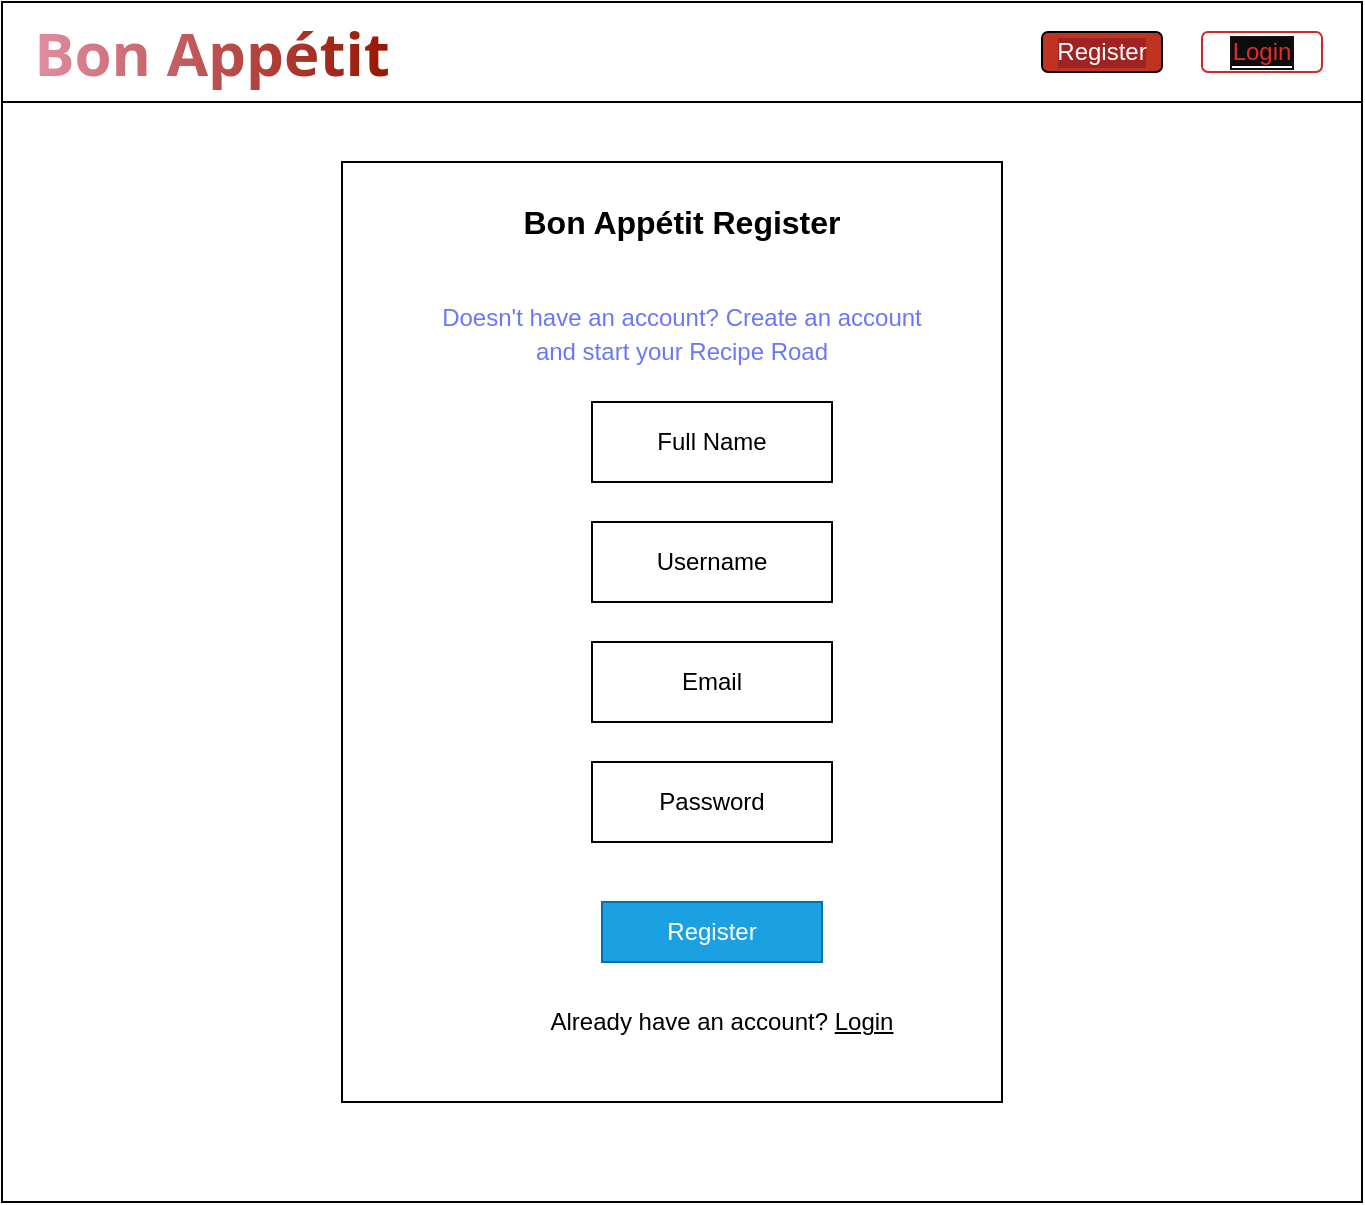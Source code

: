 <mxfile>
    <diagram id="ull73dYdModQ1DHthHD1" name="Register">
        <mxGraphModel dx="793" dy="571" grid="1" gridSize="10" guides="1" tooltips="1" connect="1" arrows="1" fold="1" page="1" pageScale="1" pageWidth="850" pageHeight="1100" math="0" shadow="0">
            <root>
                <mxCell id="0"/>
                <mxCell id="1" parent="0"/>
                <mxCell id="2" value="" style="rounded=0;whiteSpace=wrap;html=1;labelBorderColor=default;" parent="1" vertex="1">
                    <mxGeometry x="80" y="40" width="680" height="600" as="geometry"/>
                </mxCell>
                <mxCell id="3" value="Email" style="whiteSpace=wrap;html=1;" parent="1" vertex="1">
                    <mxGeometry x="375" y="360" width="120" height="40" as="geometry"/>
                </mxCell>
                <mxCell id="4" value="Username" style="whiteSpace=wrap;html=1;" parent="1" vertex="1">
                    <mxGeometry x="375" y="300" width="120" height="40" as="geometry"/>
                </mxCell>
                <mxCell id="6" value="Password" style="whiteSpace=wrap;html=1;" parent="1" vertex="1">
                    <mxGeometry x="375" y="420" width="120" height="40" as="geometry"/>
                </mxCell>
                <mxCell id="8" value="Register" style="whiteSpace=wrap;html=1;fillColor=#1BA1E2;fontColor=#ffffff;strokeColor=#006EAF;" parent="1" vertex="1">
                    <mxGeometry x="380" y="490" width="110" height="30" as="geometry"/>
                </mxCell>
                <mxCell id="10" value="&lt;b style=&quot;&quot;&gt;&lt;font style=&quot;font-size: 16px;&quot;&gt;Bon Appétit Register&lt;/font&gt;&lt;br&gt;&lt;/b&gt;" style="text;html=1;strokeColor=none;fillColor=none;align=center;verticalAlign=middle;whiteSpace=wrap;rounded=0;" parent="1" vertex="1">
                    <mxGeometry x="315" y="120" width="210" height="60" as="geometry"/>
                </mxCell>
                <mxCell id="11" value="Full Name" style="whiteSpace=wrap;html=1;" parent="1" vertex="1">
                    <mxGeometry x="375" y="240" width="120" height="40" as="geometry"/>
                </mxCell>
                <mxCell id="19" value="Already have an account? &lt;u&gt;Login&lt;/u&gt;" style="text;html=1;strokeColor=none;fillColor=none;align=center;verticalAlign=middle;whiteSpace=wrap;rounded=0;" parent="1" vertex="1">
                    <mxGeometry x="340" y="535" width="200" height="30" as="geometry"/>
                </mxCell>
                <mxCell id="20" value="&lt;span style=&quot;font-size: 12px;&quot;&gt;Doesn't have an account? Create an account and start your Recipe Road&lt;/span&gt;" style="text;html=1;align=center;verticalAlign=middle;rounded=0;fontSize=14;whiteSpace=wrap;fontColor=#6A78F7;" vertex="1" parent="1">
                    <mxGeometry x="295" y="190" width="250" height="30" as="geometry"/>
                </mxCell>
                <mxCell id="21" value="" style="rounded=0;whiteSpace=wrap;html=1;fontSize=16;fontColor=#6A78F7;fillColor=none;" vertex="1" parent="1">
                    <mxGeometry x="250" y="120" width="330" height="470" as="geometry"/>
                </mxCell>
                <mxCell id="22" value="" style="rounded=0;whiteSpace=wrap;html=1;fontSize=16;fontColor=#6A78F7;fillColor=none;" vertex="1" parent="1">
                    <mxGeometry x="80" y="40" width="680" height="50" as="geometry"/>
                </mxCell>
                <mxCell id="23" value="&lt;a style=&quot;box-sizing: border-box; color: var(--bs-navbar-brand-color); text-decoration-line: none; padding-top: var(--bs-navbar-brand-padding-y); padding-bottom: var(--bs-navbar-brand-padding-y); margin-right: var(--bs-navbar-brand-margin-end); font-size: 30px; font-weight: 800; background: linear-gradient(to right, rgb(225, 142, 161), rgb(150, 22, 0)) text rgb(33, 37, 41); -webkit-text-fill-color: transparent; font-family: system-ui, -apple-system, &amp;quot;Segoe UI&amp;quot;, Roboto, &amp;quot;Helvetica Neue&amp;quot;, &amp;quot;Noto Sans&amp;quot;, &amp;quot;Liberation Sans&amp;quot;, Arial, sans-serif, &amp;quot;Apple Color Emoji&amp;quot;, &amp;quot;Segoe UI Emoji&amp;quot;, &amp;quot;Segoe UI Symbol&amp;quot;, &amp;quot;Noto Color Emoji&amp;quot;; text-align: start;&quot; href=&quot;http://localhost/AI_PHP_Recipe_Tracker_new/index.php&quot; class=&quot;navbar-brand&quot;&gt;Bon Appétit&lt;/a&gt;" style="text;html=1;strokeColor=none;fillColor=none;align=center;verticalAlign=middle;whiteSpace=wrap;rounded=0;fontSize=16;fontColor=#6A78F7;" vertex="1" parent="1">
                    <mxGeometry x="90" y="50" width="190" height="30" as="geometry"/>
                </mxCell>
                <mxCell id="24" value="&lt;font style=&quot;font-size: 12px;&quot; color=&quot;#ffffff&quot;&gt;Home&lt;/font&gt;" style="text;html=1;strokeColor=none;fillColor=none;align=center;verticalAlign=middle;whiteSpace=wrap;rounded=0;fontSize=16;fontColor=#6A78F7;" vertex="1" parent="1">
                    <mxGeometry x="280" y="50" width="60" height="30" as="geometry"/>
                </mxCell>
                <mxCell id="25" value="Register" style="rounded=1;whiteSpace=wrap;html=1;fontSize=12;fontColor=#FFFFFF;fillColor=#c03321;labelBackgroundColor=#9f2323;" vertex="1" parent="1">
                    <mxGeometry x="600" y="55" width="60" height="20" as="geometry"/>
                </mxCell>
                <mxCell id="26" value="&lt;span style=&quot;background-color: rgb(13, 12, 12);&quot;&gt;&lt;font color=&quot;#e32b2b&quot;&gt;Login&lt;/font&gt;&lt;/span&gt;" style="rounded=1;whiteSpace=wrap;html=1;fontSize=12;fontColor=#FFFFFF;fillColor=none;labelBorderColor=#121111;strokeColor=#d12929;" vertex="1" parent="1">
                    <mxGeometry x="680" y="55" width="60" height="20" as="geometry"/>
                </mxCell>
            </root>
        </mxGraphModel>
    </diagram>
    <diagram id="YZi8B-rOrsxMGnMr_R8s" name="Login In">
        <mxGraphModel dx="793" dy="571" grid="1" gridSize="10" guides="1" tooltips="1" connect="1" arrows="1" fold="1" page="1" pageScale="1" pageWidth="850" pageHeight="1100" math="0" shadow="0">
            <root>
                <mxCell id="0"/>
                <mxCell id="1" parent="0"/>
                <mxCell id="vv_v4OVlIYrN8DpwMxEC-1" value="" style="rounded=0;whiteSpace=wrap;html=1;labelBorderColor=default;fillColor=#18141D;" vertex="1" parent="1">
                    <mxGeometry x="80" y="40" width="680" height="600" as="geometry"/>
                </mxCell>
                <mxCell id="fT4Y41YeMwOd4tUmyCdT-2" value="" style="rounded=0;whiteSpace=wrap;html=1;labelBackgroundColor=#2E2D2D;labelBorderColor=default;strokeColor=#ffffff;fontSize=12;fontColor=#333333;fillColor=#18141D;" vertex="1" parent="1">
                    <mxGeometry x="80" y="40" width="680" height="60" as="geometry"/>
                </mxCell>
                <mxCell id="yVhssWhgvePyWx_R63cb-1" value="&lt;a style=&quot;color: var(--bs-navbar-brand-color); box-sizing: border-box; text-decoration-line: none; padding-top: var(--bs-navbar-brand-padding-y); padding-bottom: var(--bs-navbar-brand-padding-y); margin-right: var(--bs-navbar-brand-margin-end); font-size: 30px; font-weight: 800; background-image: linear-gradient(to right, rgb(225, 142, 161), rgb(150, 22, 0)); background-position: initial; background-size: initial; background-repeat: initial; background-attachment: initial; background-origin: initial; background-clip: text; -webkit-text-fill-color: transparent; font-family: system-ui, -apple-system, &amp;quot;Segoe UI&amp;quot;, Roboto, &amp;quot;Helvetica Neue&amp;quot;, &amp;quot;Noto Sans&amp;quot;, &amp;quot;Liberation Sans&amp;quot;, Arial, sans-serif, &amp;quot;Apple Color Emoji&amp;quot;, &amp;quot;Segoe UI Emoji&amp;quot;, &amp;quot;Segoe UI Symbol&amp;quot;, &amp;quot;Noto Color Emoji&amp;quot;; text-align: start;&quot; href=&quot;http://localhost/AI_PHP_Recipe_Tracker_new/index.php&quot; class=&quot;navbar-brand&quot;&gt;Bon Appétit&lt;/a&gt;" style="text;html=1;strokeColor=none;fillColor=none;align=center;verticalAlign=middle;whiteSpace=wrap;rounded=0;labelBackgroundColor=#18141D;labelBorderColor=default;fontSize=12;fontColor=#333333;" vertex="1" parent="1">
                    <mxGeometry x="90" y="55" width="190" height="30" as="geometry"/>
                </mxCell>
                <mxCell id="faAFOPSufYeXk0VUD6X_-1" value="&lt;font style=&quot;font-size: 12px;&quot; color=&quot;#ffffff&quot;&gt;Home&lt;/font&gt;" style="text;html=1;strokeColor=none;fillColor=none;align=center;verticalAlign=middle;whiteSpace=wrap;rounded=0;fontSize=16;fontColor=#6A78F7;" vertex="1" parent="1">
                    <mxGeometry x="280" y="55" width="60" height="30" as="geometry"/>
                </mxCell>
                <mxCell id="yc39_eESK-VXsapio_iR-1" value="&lt;font color=&quot;#e51f1f&quot;&gt;Register&lt;/font&gt;" style="rounded=1;whiteSpace=wrap;html=1;fontSize=12;fontColor=#FFFFFF;fillColor=#18141D;labelBackgroundColor=#18141D;strokeColor=#e01f1f;" vertex="1" parent="1">
                    <mxGeometry x="600" y="55" width="60" height="20" as="geometry"/>
                </mxCell>
                <mxCell id="RfONiH2gZ5DMqUvm0FTw-1" value="&lt;font color=&quot;#fefbfb&quot; style=&quot;background-color: rgb(204, 0, 0);&quot;&gt;Login&lt;/font&gt;" style="rounded=1;whiteSpace=wrap;html=1;fontSize=12;fontColor=#FFFFFF;fillColor=#CC0000;labelBorderColor=#FF0000;strokeColor=#ffffff;" vertex="1" parent="1">
                    <mxGeometry x="680" y="55" width="60" height="20" as="geometry"/>
                </mxCell>
                <mxCell id="ePBCu3u1Gtl6EfctAr1B-1" value="" style="rounded=0;whiteSpace=wrap;html=1;fontSize=16;fontColor=#6A78F7;fillColor=none;" vertex="1" parent="1">
                    <mxGeometry x="260" y="200" width="330" height="300" as="geometry"/>
                </mxCell>
                <mxCell id="ZPq4nRWxlh8M-v-hddxu-1" value="&lt;b style=&quot;&quot;&gt;&lt;font style=&quot;font-size: 16px;&quot;&gt;Bon Appétit Sign In&lt;/font&gt;&lt;br&gt;&lt;/b&gt;" style="text;html=1;strokeColor=none;fillColor=none;align=center;verticalAlign=middle;whiteSpace=wrap;rounded=0;" vertex="1" parent="1">
                    <mxGeometry x="320" y="210" width="210" height="60" as="geometry"/>
                </mxCell>
                <mxCell id="yzKbIx9sW-nGIwTF62gM-1" value="&lt;span style=&quot;background-color: rgb(24, 20, 29);&quot;&gt;&lt;span style=&quot;color: rgb(240, 240, 240); font-family: Helvetica; font-size: 12px; font-style: normal; font-variant-ligatures: normal; font-variant-caps: normal; font-weight: 400; letter-spacing: normal; orphans: 2; text-align: center; text-indent: 0px; text-transform: none; widows: 2; word-spacing: 0px; -webkit-text-stroke-width: 0px; text-decoration-thickness: initial; text-decoration-style: initial; text-decoration-color: initial; float: none; display: inline !important;&quot;&gt;Doesn't have an account yet?&amp;nbsp;&lt;/span&gt;&lt;u style=&quot;border-color: rgb(0, 0, 0); color: rgb(240, 240, 240); font-family: Helvetica; font-size: 12px; font-style: normal; font-variant-ligatures: normal; font-variant-caps: normal; font-weight: 400; letter-spacing: normal; orphans: 2; text-align: center; text-indent: 0px; text-transform: none; widows: 2; word-spacing: 0px; -webkit-text-stroke-width: 0px;&quot;&gt;Sign Up&amp;nbsp;&lt;/u&gt;&lt;/span&gt;" style="text;whiteSpace=wrap;html=1;fontSize=12;fontColor=#fefbfb;" vertex="1" parent="1">
                    <mxGeometry x="320" y="450" width="240" height="40" as="geometry"/>
                </mxCell>
                <mxCell id="xHxeWxLFgoziiFhLM_rh-1" value="Sign In" style="whiteSpace=wrap;html=1;fillColor=#1BA1E2;fontColor=#ffffff;strokeColor=#006EAF;" vertex="1" parent="1">
                    <mxGeometry x="370" y="400" width="110" height="30" as="geometry"/>
                </mxCell>
                <mxCell id="w-6soYA_gIo1hQwLlO1v-1" value="Email Address" style="whiteSpace=wrap;html=1;" vertex="1" parent="1">
                    <mxGeometry x="365" y="280" width="120" height="40" as="geometry"/>
                </mxCell>
                <mxCell id="LC1sQ7Yvl04m77jSdqdT-1" value="Password" style="whiteSpace=wrap;html=1;" vertex="1" parent="1">
                    <mxGeometry x="365" y="340" width="120" height="40" as="geometry"/>
                </mxCell>
            </root>
        </mxGraphModel>
    </diagram>
</mxfile>
